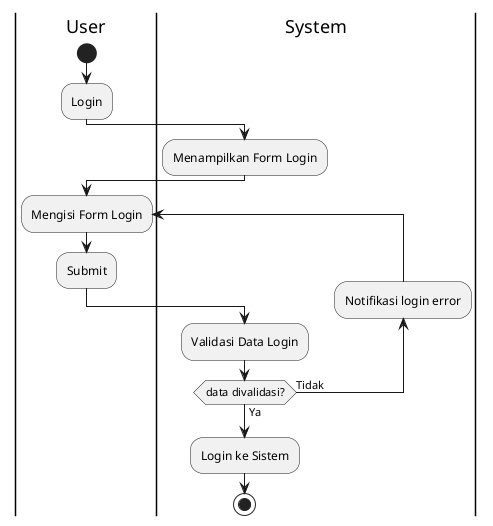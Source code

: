 @startuml

|User|
start
:Login;

|System|
:Menampilkan Form Login;

|User|
repeat :Mengisi Form Login;
:Submit;

|System|
:Validasi Data Login;
backward :Notifikasi login error;
Repeat while (data divalidasi?) is (Tidak) not (Ya)

:Login ke Sistem;
stop


@enduml